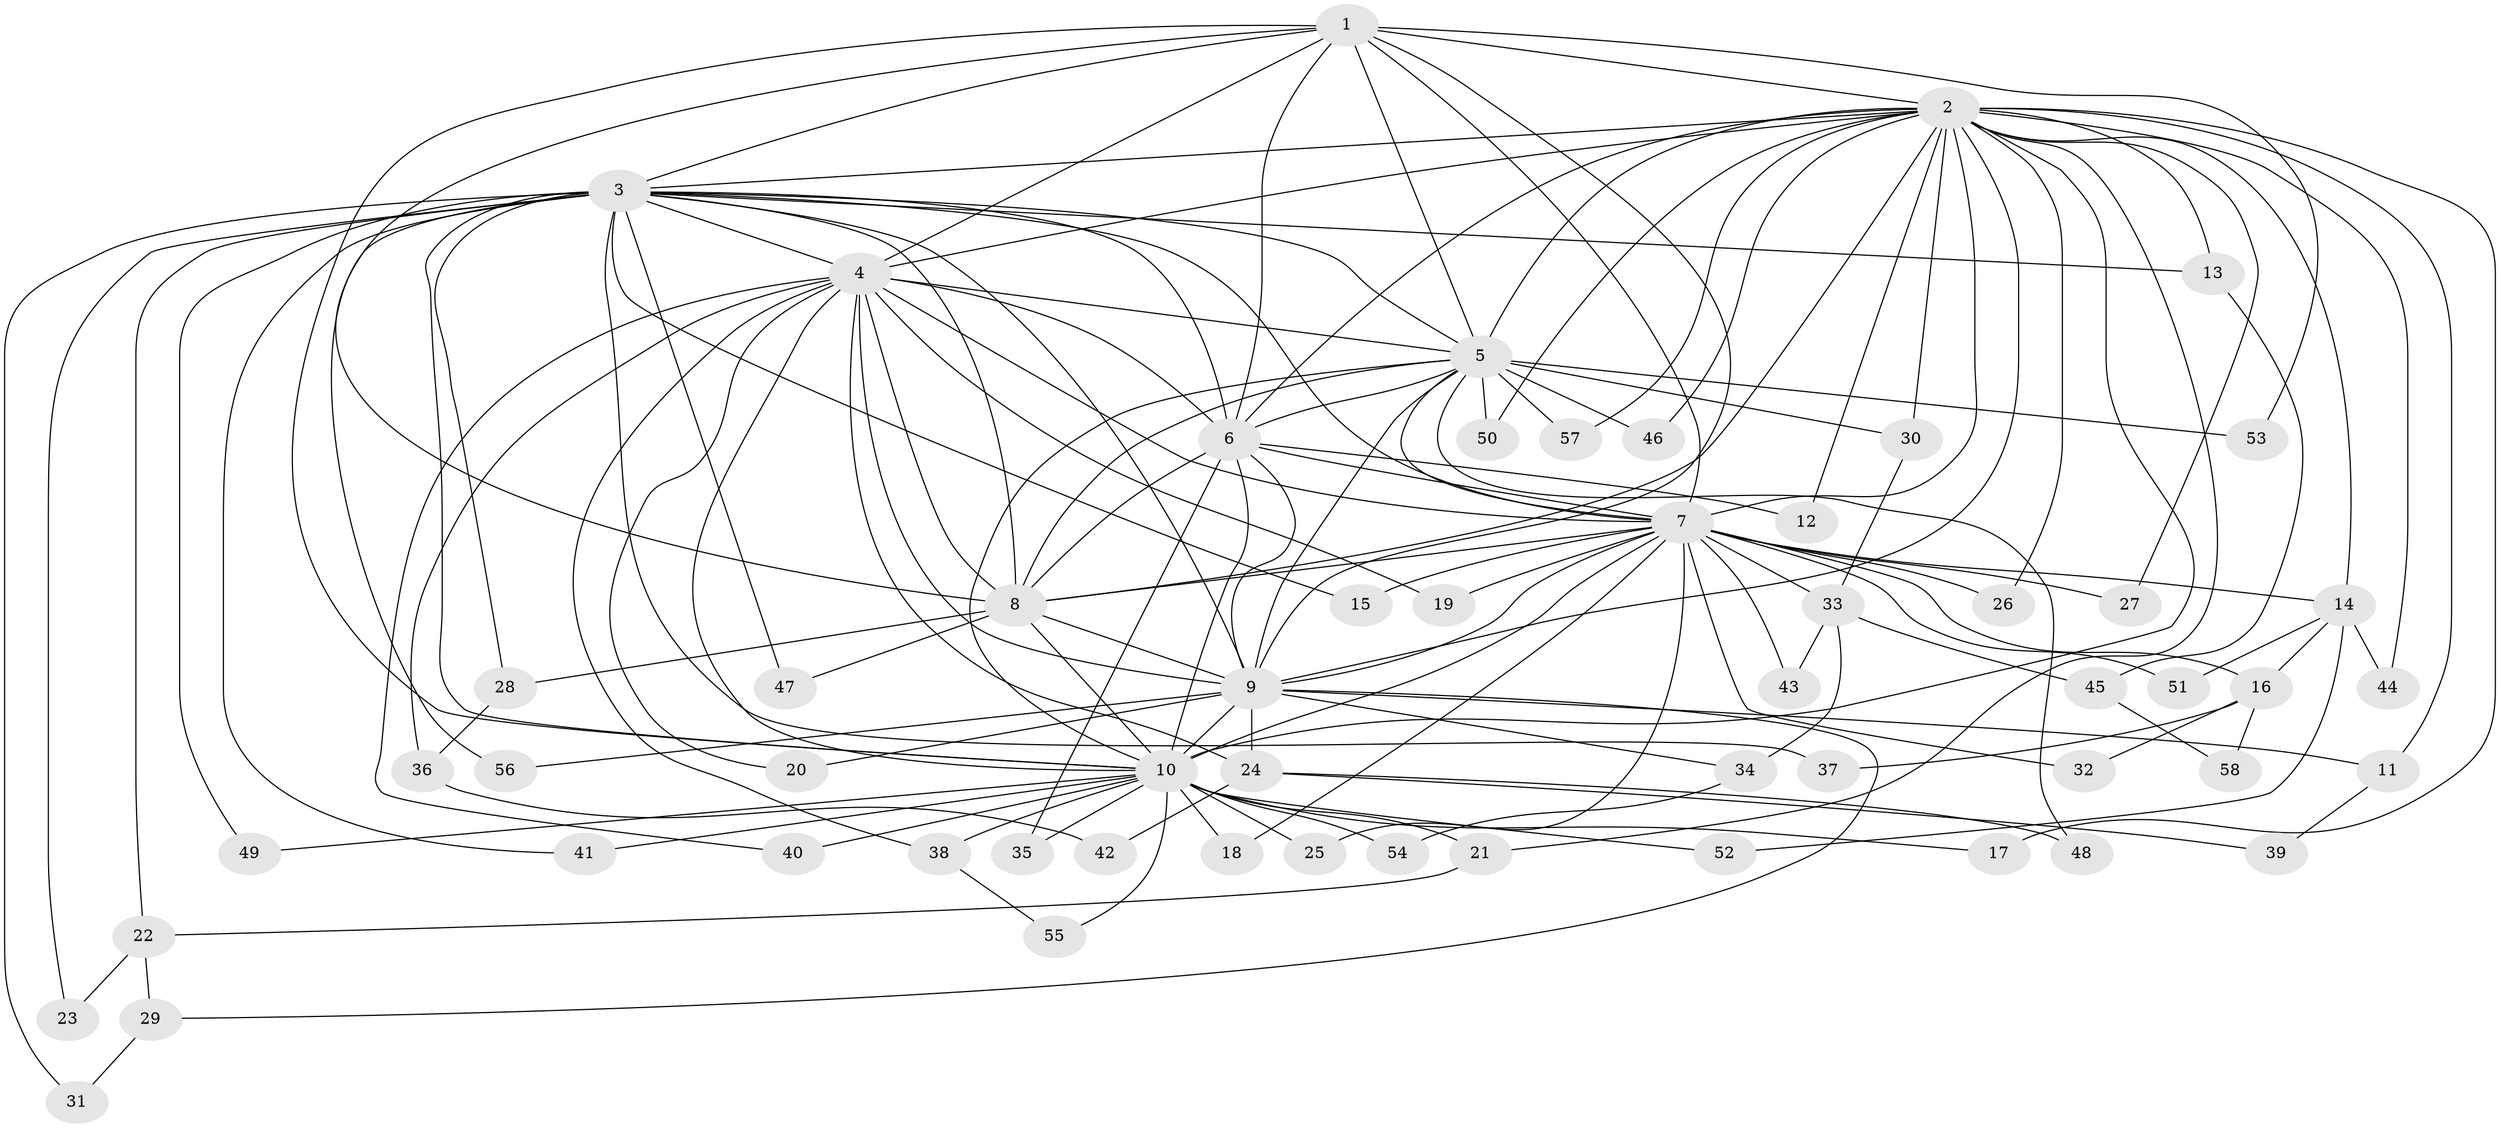 // coarse degree distribution, {4: 0.06896551724137931, 14: 0.034482758620689655, 17: 0.034482758620689655, 12: 0.034482758620689655, 11: 0.034482758620689655, 2: 0.5862068965517241, 3: 0.10344827586206896, 5: 0.06896551724137931, 1: 0.034482758620689655}
// Generated by graph-tools (version 1.1) at 2025/17/03/04/25 18:17:43]
// undirected, 58 vertices, 141 edges
graph export_dot {
graph [start="1"]
  node [color=gray90,style=filled];
  1;
  2;
  3;
  4;
  5;
  6;
  7;
  8;
  9;
  10;
  11;
  12;
  13;
  14;
  15;
  16;
  17;
  18;
  19;
  20;
  21;
  22;
  23;
  24;
  25;
  26;
  27;
  28;
  29;
  30;
  31;
  32;
  33;
  34;
  35;
  36;
  37;
  38;
  39;
  40;
  41;
  42;
  43;
  44;
  45;
  46;
  47;
  48;
  49;
  50;
  51;
  52;
  53;
  54;
  55;
  56;
  57;
  58;
  1 -- 2;
  1 -- 3;
  1 -- 4;
  1 -- 5;
  1 -- 6;
  1 -- 7;
  1 -- 8;
  1 -- 9;
  1 -- 10;
  1 -- 53;
  2 -- 3;
  2 -- 4;
  2 -- 5;
  2 -- 6;
  2 -- 7;
  2 -- 8;
  2 -- 9;
  2 -- 10;
  2 -- 11;
  2 -- 12;
  2 -- 13;
  2 -- 14;
  2 -- 17;
  2 -- 21;
  2 -- 26;
  2 -- 27;
  2 -- 30;
  2 -- 44;
  2 -- 46;
  2 -- 50;
  2 -- 57;
  3 -- 4;
  3 -- 5;
  3 -- 6;
  3 -- 7;
  3 -- 8;
  3 -- 9;
  3 -- 10;
  3 -- 13;
  3 -- 15;
  3 -- 22;
  3 -- 23;
  3 -- 28;
  3 -- 31;
  3 -- 37;
  3 -- 41;
  3 -- 47;
  3 -- 49;
  3 -- 56;
  4 -- 5;
  4 -- 6;
  4 -- 7;
  4 -- 8;
  4 -- 9;
  4 -- 10;
  4 -- 19;
  4 -- 20;
  4 -- 24;
  4 -- 36;
  4 -- 38;
  4 -- 40;
  5 -- 6;
  5 -- 7;
  5 -- 8;
  5 -- 9;
  5 -- 10;
  5 -- 30;
  5 -- 46;
  5 -- 48;
  5 -- 50;
  5 -- 53;
  5 -- 57;
  6 -- 7;
  6 -- 8;
  6 -- 9;
  6 -- 10;
  6 -- 12;
  6 -- 35;
  7 -- 8;
  7 -- 9;
  7 -- 10;
  7 -- 14;
  7 -- 15;
  7 -- 16;
  7 -- 18;
  7 -- 19;
  7 -- 25;
  7 -- 26;
  7 -- 27;
  7 -- 32;
  7 -- 33;
  7 -- 43;
  7 -- 51;
  8 -- 9;
  8 -- 10;
  8 -- 28;
  8 -- 47;
  9 -- 10;
  9 -- 11;
  9 -- 20;
  9 -- 24;
  9 -- 29;
  9 -- 34;
  9 -- 56;
  10 -- 17;
  10 -- 18;
  10 -- 21;
  10 -- 25;
  10 -- 35;
  10 -- 38;
  10 -- 40;
  10 -- 41;
  10 -- 49;
  10 -- 52;
  10 -- 54;
  10 -- 55;
  11 -- 39;
  13 -- 45;
  14 -- 16;
  14 -- 44;
  14 -- 51;
  14 -- 52;
  16 -- 32;
  16 -- 37;
  16 -- 58;
  21 -- 22;
  22 -- 23;
  22 -- 29;
  24 -- 39;
  24 -- 42;
  24 -- 48;
  28 -- 36;
  29 -- 31;
  30 -- 33;
  33 -- 34;
  33 -- 43;
  33 -- 45;
  34 -- 54;
  36 -- 42;
  38 -- 55;
  45 -- 58;
}
